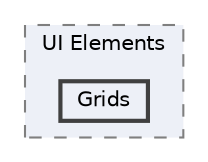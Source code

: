digraph "C:/Users/danpe/Desktop/Coding/Personal/C#/Game Engine/Engine/ECS/Components/UI/UI Elements/Grids"
{
 // LATEX_PDF_SIZE
  bgcolor="transparent";
  edge [fontname=Helvetica,fontsize=10,labelfontname=Helvetica,labelfontsize=10];
  node [fontname=Helvetica,fontsize=10,shape=box,height=0.2,width=0.4];
  compound=true
  subgraph clusterdir_96be42e92aeb67493a56ad170ece28ee {
    graph [ bgcolor="#edf0f7", pencolor="grey50", label="UI Elements", fontname=Helvetica,fontsize=10 style="filled,dashed", URL="dir_96be42e92aeb67493a56ad170ece28ee.html",tooltip=""]
  dir_7e41c02322587aec080e787d537147df [label="Grids", fillcolor="#edf0f7", color="grey25", style="filled,bold", URL="dir_7e41c02322587aec080e787d537147df.html",tooltip=""];
  }
}
